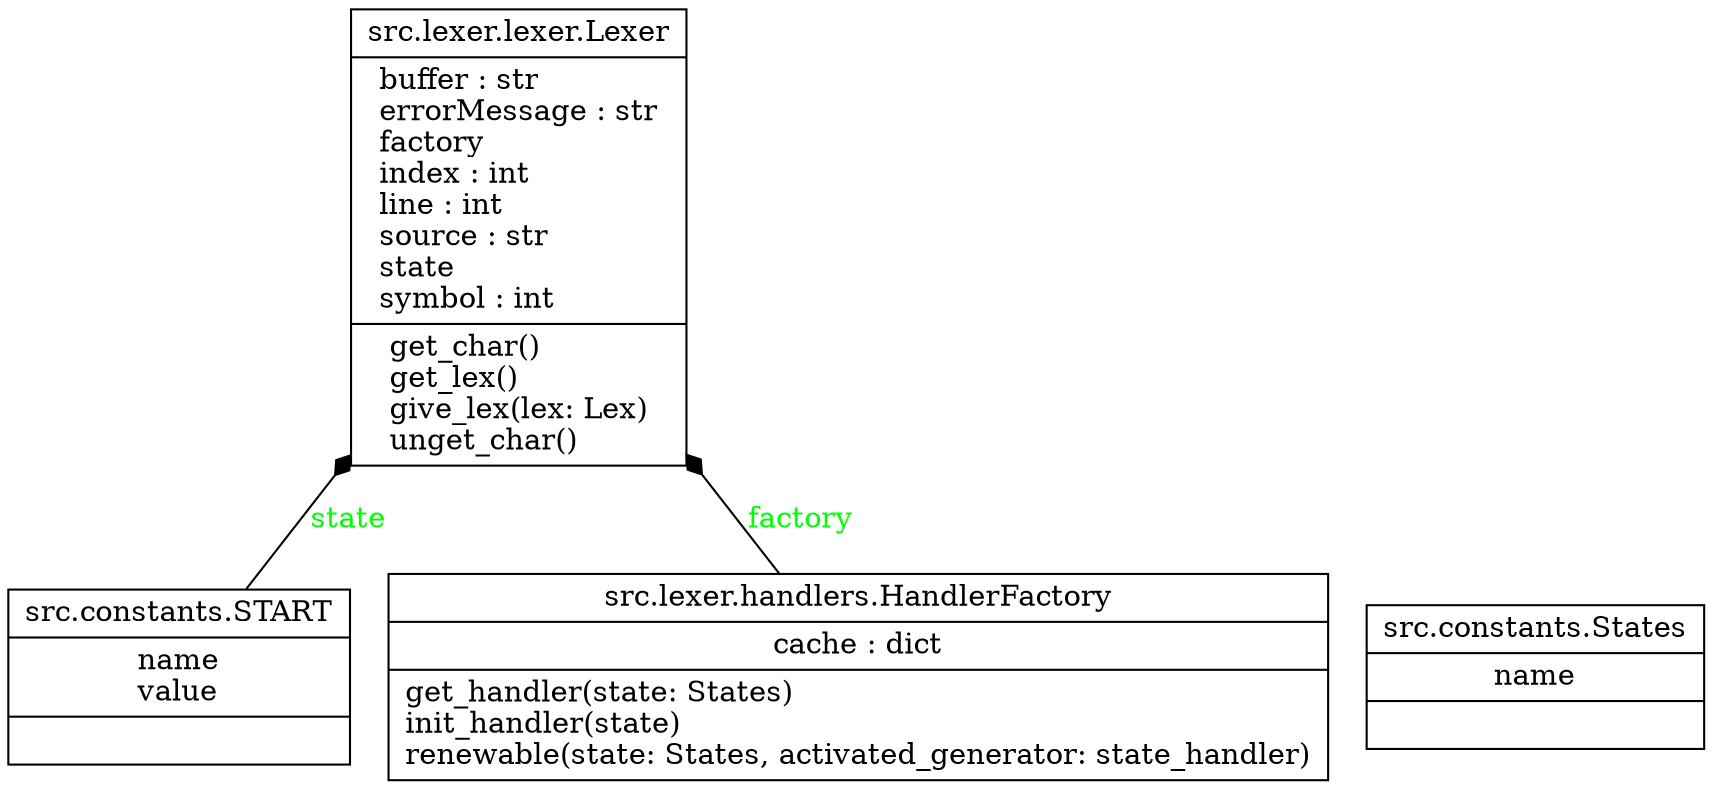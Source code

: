 digraph "src.lexer.lexer.Lexer" {
rankdir=BT
charset="utf-8"
"src.constants.States.START" [color="black", fontcolor="black", label=<{src.constants.START|name<br ALIGN="LEFT"/>value<br ALIGN="LEFT"/>|}>, shape="record", style="solid"];
"src.constants.States" [color="black", fontcolor="black", label=<{src.constants.States|name<br ALIGN="LEFT"/>|}>, shape="record", style="solid"];
"src.lexer.handlers.HandlerFactory" [color="black", fontcolor="black", label=<{src.lexer.handlers.HandlerFactory|cache : dict<br ALIGN="LEFT"/>|get_handler(state: States)<br ALIGN="LEFT"/>init_handler(state)<br ALIGN="LEFT"/>renewable(state: States, activated_generator: state_handler)<br ALIGN="LEFT"/>}>, shape="record", style="solid"];
"src.lexer.lexer.Lexer" [color="black", fontcolor="black", label=<{src.lexer.lexer.Lexer|buffer : str<br ALIGN="LEFT"/>errorMessage : str<br ALIGN="LEFT"/>factory<br ALIGN="LEFT"/>index : int<br ALIGN="LEFT"/>line : int<br ALIGN="LEFT"/>source : str<br ALIGN="LEFT"/>state<br ALIGN="LEFT"/>symbol : int<br ALIGN="LEFT"/>|get_char()<br ALIGN="LEFT"/>get_lex()<br ALIGN="LEFT"/>give_lex(lex: Lex)<br ALIGN="LEFT"/>unget_char()<br ALIGN="LEFT"/>}>, shape="record", style="solid"];
"src.constants.States.START" -> "src.lexer.lexer.Lexer" [arrowhead="diamond", arrowtail="none", fontcolor="green", label="state", style="solid"];
"src.lexer.handlers.HandlerFactory" -> "src.lexer.lexer.Lexer" [arrowhead="diamond", arrowtail="none", fontcolor="green", label="factory", style="solid"];
}
